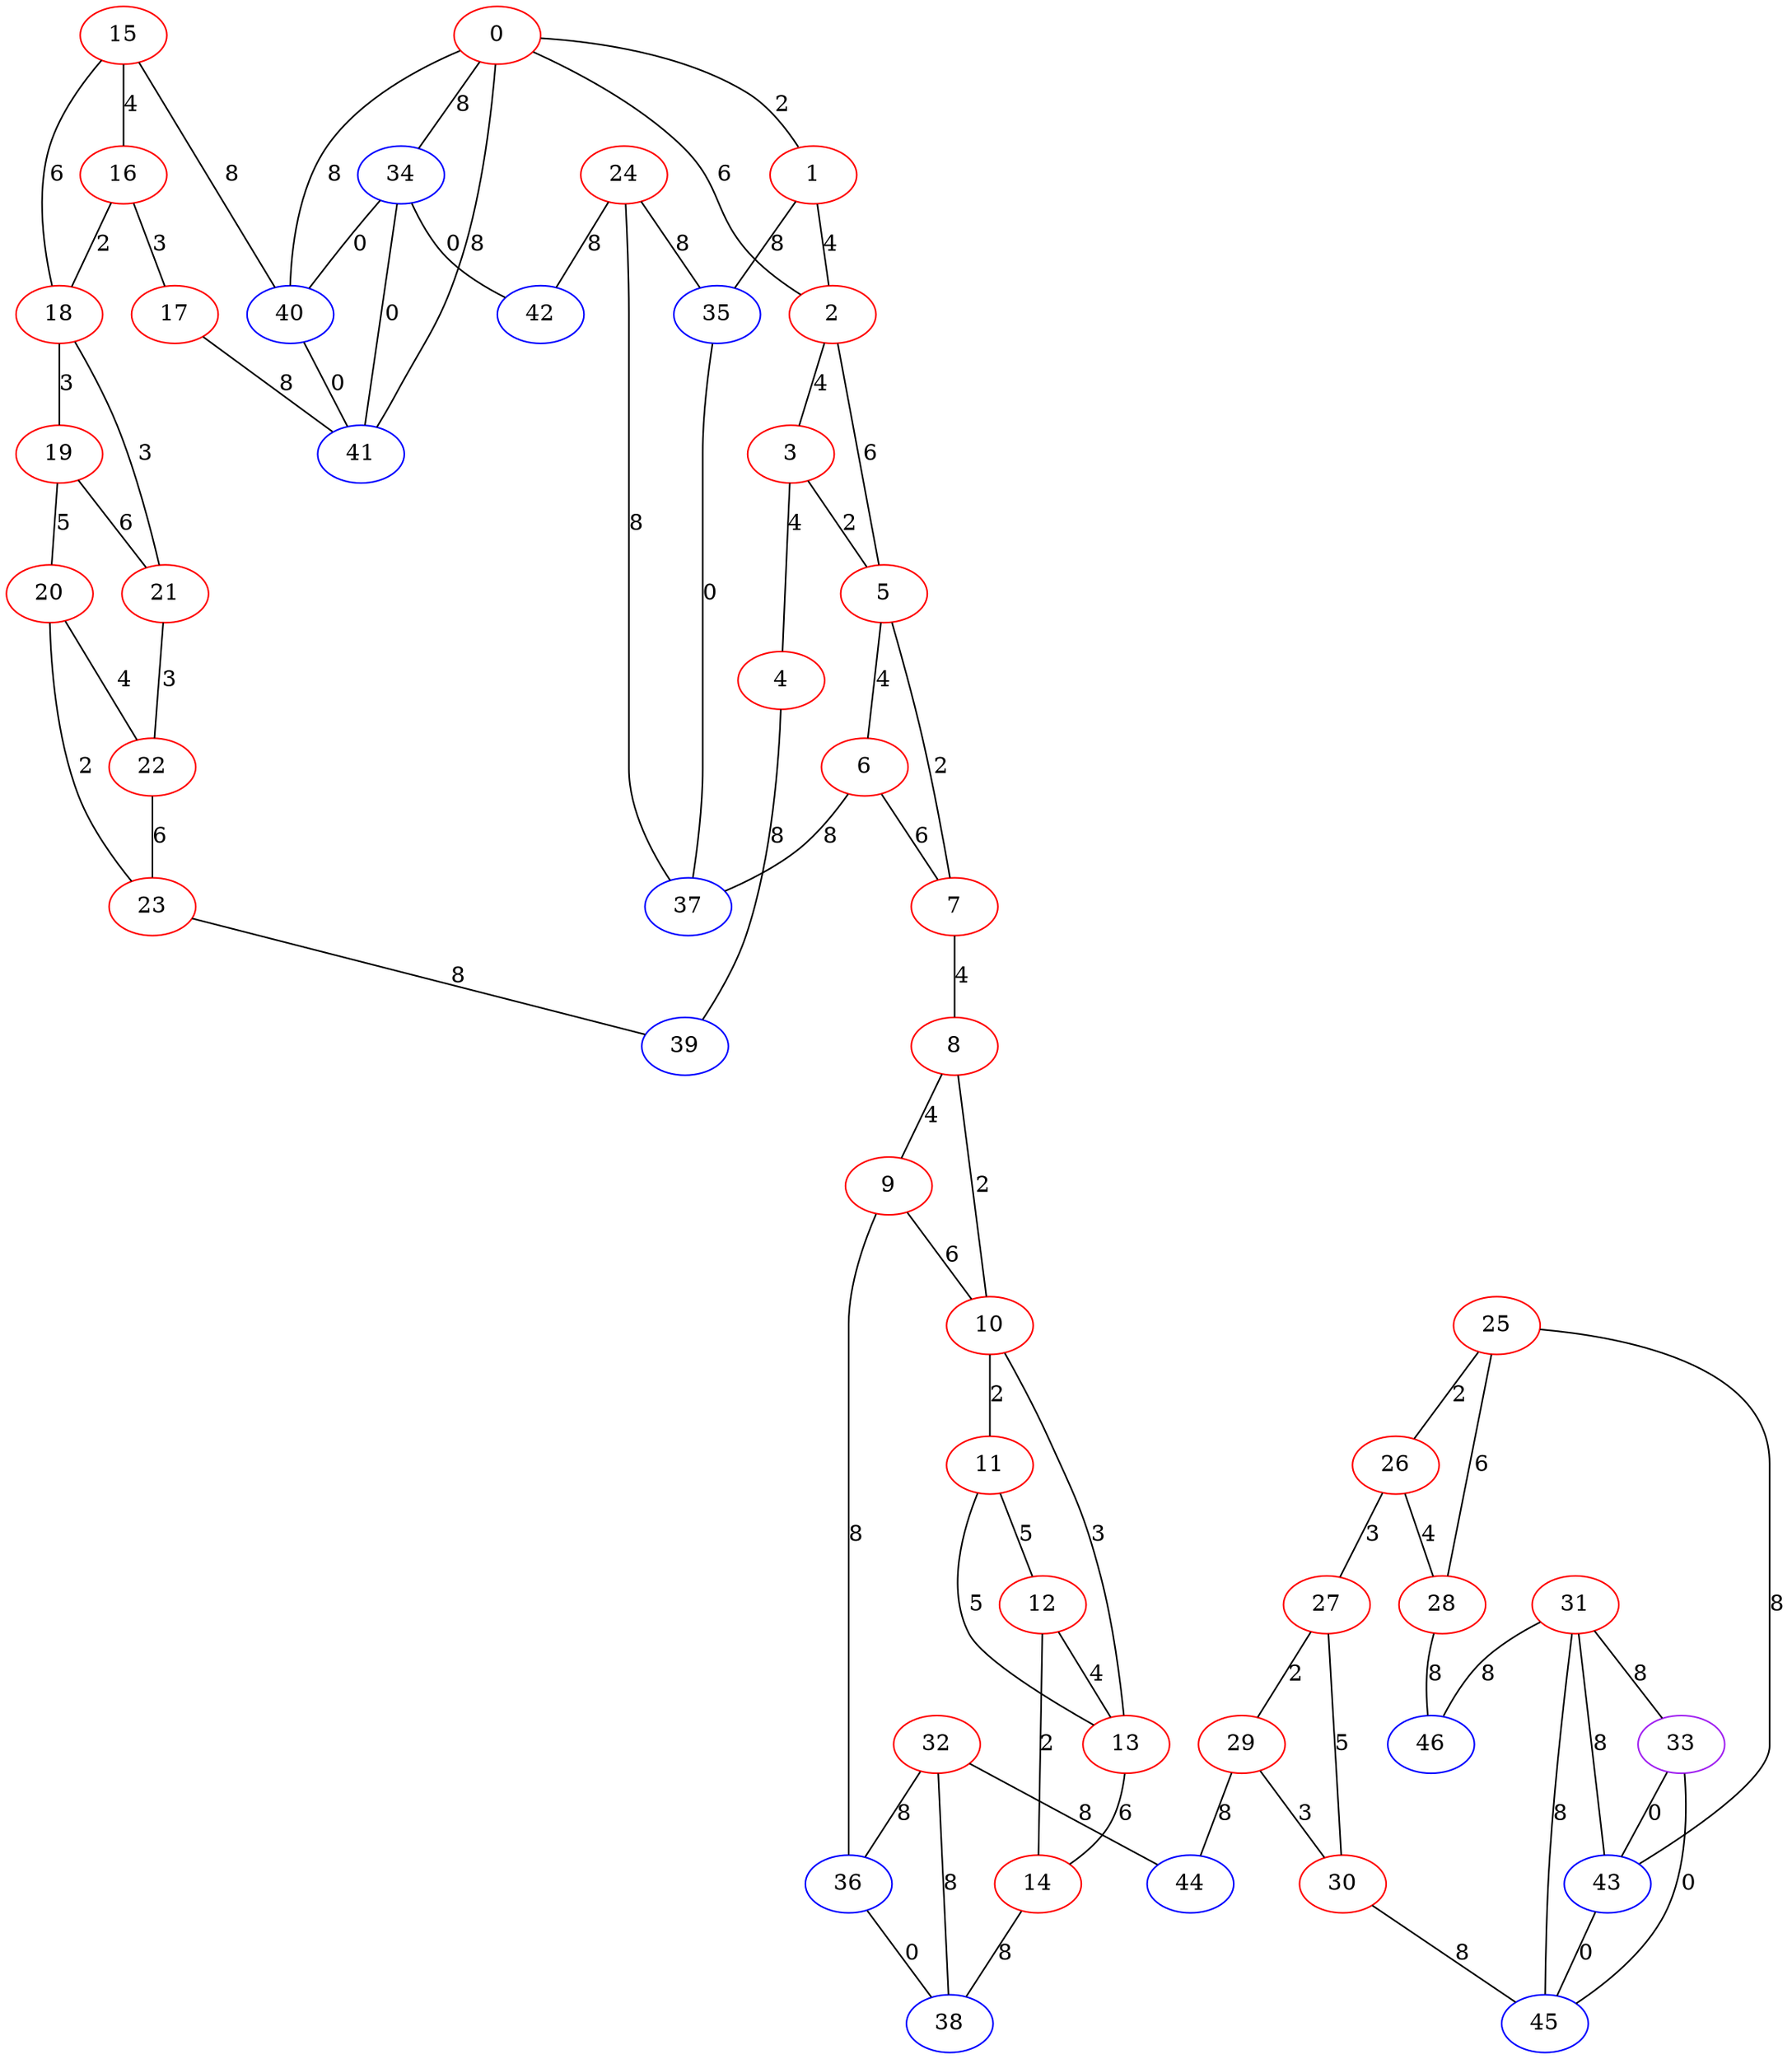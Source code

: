graph "" {
0 [color=red, weight=1];
1 [color=red, weight=1];
2 [color=red, weight=1];
3 [color=red, weight=1];
4 [color=red, weight=1];
5 [color=red, weight=1];
6 [color=red, weight=1];
7 [color=red, weight=1];
8 [color=red, weight=1];
9 [color=red, weight=1];
10 [color=red, weight=1];
11 [color=red, weight=1];
12 [color=red, weight=1];
13 [color=red, weight=1];
14 [color=red, weight=1];
15 [color=red, weight=1];
16 [color=red, weight=1];
17 [color=red, weight=1];
18 [color=red, weight=1];
19 [color=red, weight=1];
20 [color=red, weight=1];
21 [color=red, weight=1];
22 [color=red, weight=1];
23 [color=red, weight=1];
24 [color=red, weight=1];
25 [color=red, weight=1];
26 [color=red, weight=1];
27 [color=red, weight=1];
28 [color=red, weight=1];
29 [color=red, weight=1];
30 [color=red, weight=1];
31 [color=red, weight=1];
32 [color=red, weight=1];
33 [color=purple, weight=4];
34 [color=blue, weight=3];
35 [color=blue, weight=3];
36 [color=blue, weight=3];
37 [color=blue, weight=3];
38 [color=blue, weight=3];
39 [color=blue, weight=3];
40 [color=blue, weight=3];
41 [color=blue, weight=3];
42 [color=blue, weight=3];
43 [color=blue, weight=3];
44 [color=blue, weight=3];
45 [color=blue, weight=3];
46 [color=blue, weight=3];
0 -- 40  [key=0, label=8];
0 -- 1  [key=0, label=2];
0 -- 2  [key=0, label=6];
0 -- 34  [key=0, label=8];
0 -- 41  [key=0, label=8];
1 -- 2  [key=0, label=4];
1 -- 35  [key=0, label=8];
2 -- 3  [key=0, label=4];
2 -- 5  [key=0, label=6];
3 -- 4  [key=0, label=4];
3 -- 5  [key=0, label=2];
4 -- 39  [key=0, label=8];
5 -- 6  [key=0, label=4];
5 -- 7  [key=0, label=2];
6 -- 37  [key=0, label=8];
6 -- 7  [key=0, label=6];
7 -- 8  [key=0, label=4];
8 -- 9  [key=0, label=4];
8 -- 10  [key=0, label=2];
9 -- 10  [key=0, label=6];
9 -- 36  [key=0, label=8];
10 -- 11  [key=0, label=2];
10 -- 13  [key=0, label=3];
11 -- 12  [key=0, label=5];
11 -- 13  [key=0, label=5];
12 -- 13  [key=0, label=4];
12 -- 14  [key=0, label=2];
13 -- 14  [key=0, label=6];
14 -- 38  [key=0, label=8];
15 -- 16  [key=0, label=4];
15 -- 40  [key=0, label=8];
15 -- 18  [key=0, label=6];
16 -- 17  [key=0, label=3];
16 -- 18  [key=0, label=2];
17 -- 41  [key=0, label=8];
18 -- 19  [key=0, label=3];
18 -- 21  [key=0, label=3];
19 -- 20  [key=0, label=5];
19 -- 21  [key=0, label=6];
20 -- 22  [key=0, label=4];
20 -- 23  [key=0, label=2];
21 -- 22  [key=0, label=3];
22 -- 23  [key=0, label=6];
23 -- 39  [key=0, label=8];
24 -- 42  [key=0, label=8];
24 -- 35  [key=0, label=8];
24 -- 37  [key=0, label=8];
25 -- 26  [key=0, label=2];
25 -- 43  [key=0, label=8];
25 -- 28  [key=0, label=6];
26 -- 27  [key=0, label=3];
26 -- 28  [key=0, label=4];
27 -- 29  [key=0, label=2];
27 -- 30  [key=0, label=5];
28 -- 46  [key=0, label=8];
29 -- 44  [key=0, label=8];
29 -- 30  [key=0, label=3];
30 -- 45  [key=0, label=8];
31 -- 33  [key=0, label=8];
31 -- 43  [key=0, label=8];
31 -- 45  [key=0, label=8];
31 -- 46  [key=0, label=8];
32 -- 36  [key=0, label=8];
32 -- 44  [key=0, label=8];
32 -- 38  [key=0, label=8];
33 -- 43  [key=0, label=0];
33 -- 45  [key=0, label=0];
34 -- 40  [key=0, label=0];
34 -- 41  [key=0, label=0];
34 -- 42  [key=0, label=0];
35 -- 37  [key=0, label=0];
36 -- 38  [key=0, label=0];
40 -- 41  [key=0, label=0];
43 -- 45  [key=0, label=0];
}
